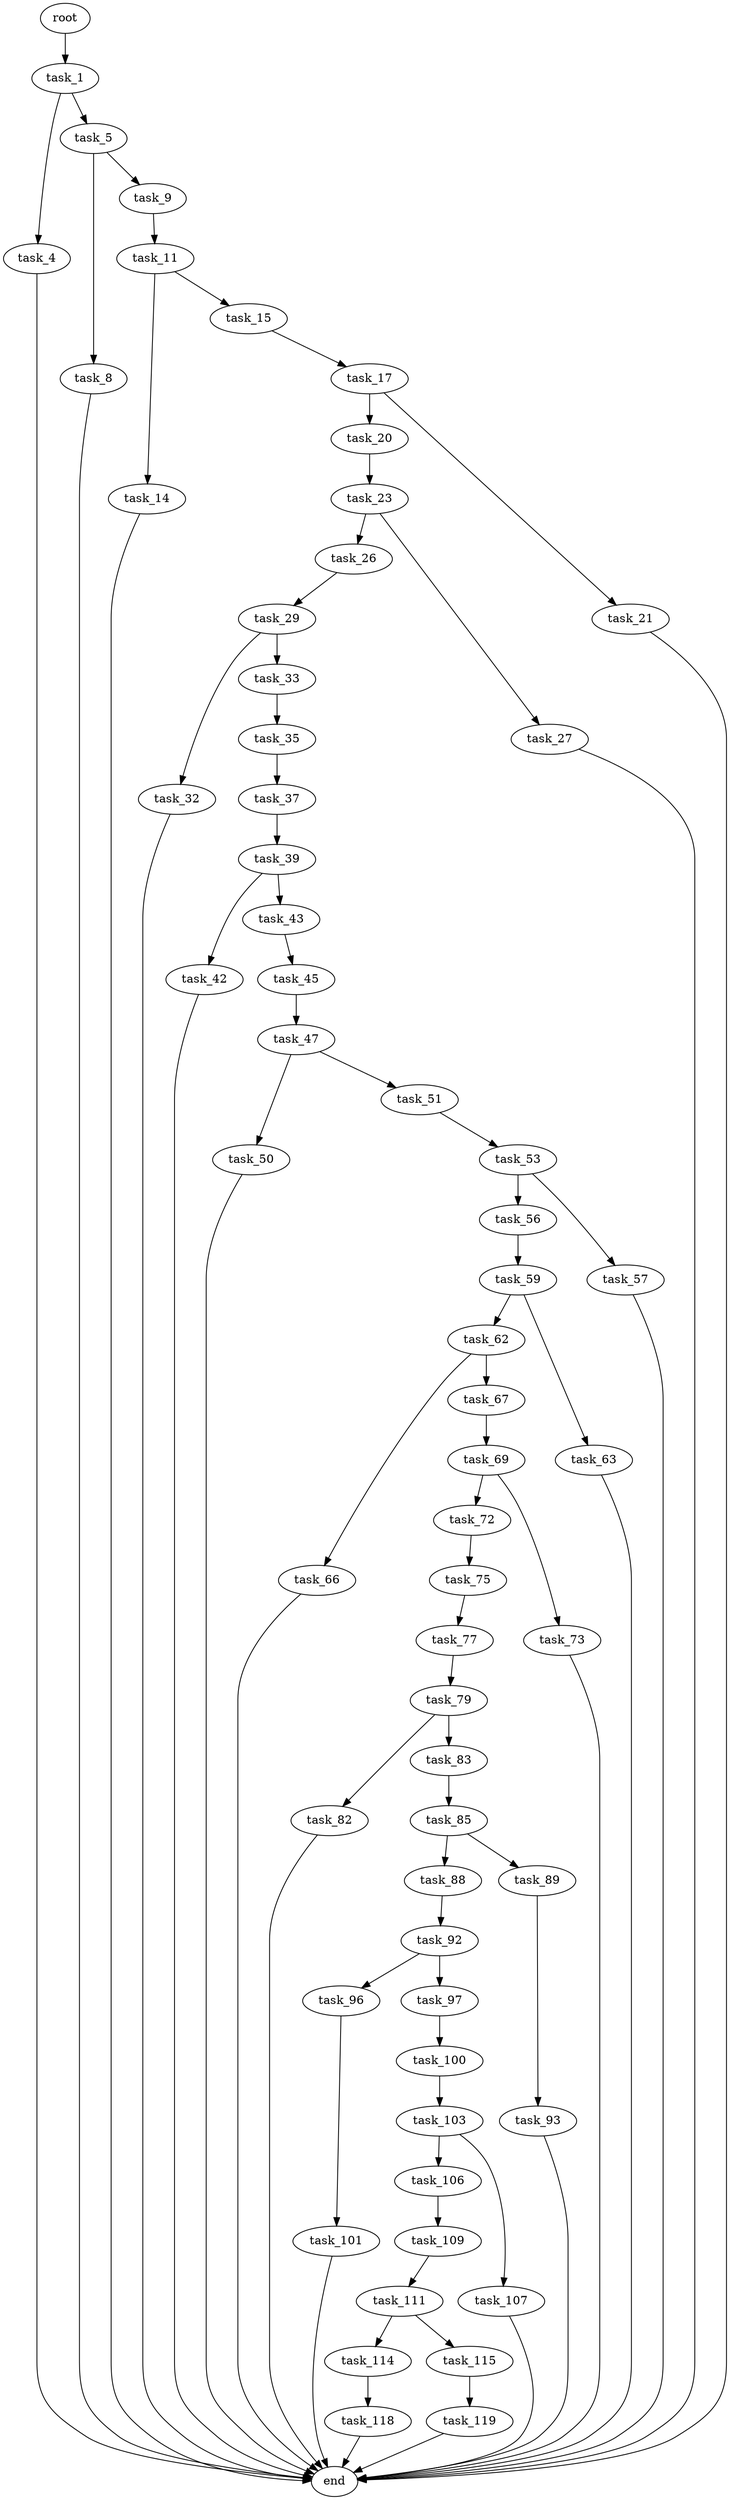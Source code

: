 digraph G {
  root [size="0.000000"];
  task_1 [size="278120127480.000000"];
  task_4 [size="5176512111.000000"];
  task_5 [size="654739377161.000000"];
  end [size="0.000000"];
  task_8 [size="231928233984.000000"];
  task_9 [size="782757789696.000000"];
  task_11 [size="1073741824000.000000"];
  task_14 [size="782757789696.000000"];
  task_15 [size="231928233984.000000"];
  task_17 [size="529771801208.000000"];
  task_20 [size="6886871517.000000"];
  task_21 [size="368293445632.000000"];
  task_23 [size="2605886284.000000"];
  task_26 [size="134217728000.000000"];
  task_27 [size="397015577415.000000"];
  task_29 [size="549755813888.000000"];
  task_32 [size="782757789696.000000"];
  task_33 [size="9930489599.000000"];
  task_35 [size="549755813888.000000"];
  task_37 [size="10655268888.000000"];
  task_39 [size="368293445632.000000"];
  task_42 [size="14945086258.000000"];
  task_43 [size="392875489442.000000"];
  task_45 [size="9858329798.000000"];
  task_47 [size="186161967732.000000"];
  task_50 [size="373258160234.000000"];
  task_51 [size="41472400120.000000"];
  task_53 [size="782757789696.000000"];
  task_56 [size="23002549064.000000"];
  task_57 [size="25079194512.000000"];
  task_59 [size="33683556568.000000"];
  task_62 [size="1073741824000.000000"];
  task_63 [size="68719476736.000000"];
  task_66 [size="26072298597.000000"];
  task_67 [size="368293445632.000000"];
  task_69 [size="1292257129265.000000"];
  task_72 [size="11102625988.000000"];
  task_73 [size="293005304490.000000"];
  task_75 [size="43660267497.000000"];
  task_77 [size="368293445632.000000"];
  task_79 [size="368293445632.000000"];
  task_82 [size="430040687648.000000"];
  task_83 [size="838522336059.000000"];
  task_85 [size="122180222541.000000"];
  task_88 [size="1237430142863.000000"];
  task_89 [size="368293445632.000000"];
  task_92 [size="146912302213.000000"];
  task_93 [size="154788619097.000000"];
  task_96 [size="4880860058.000000"];
  task_97 [size="8589934592.000000"];
  task_101 [size="549755813888.000000"];
  task_100 [size="572022064967.000000"];
  task_103 [size="14418703941.000000"];
  task_106 [size="549755813888.000000"];
  task_107 [size="8589934592.000000"];
  task_109 [size="2701435398.000000"];
  task_111 [size="102593362897.000000"];
  task_114 [size="68719476736.000000"];
  task_115 [size="28991029248.000000"];
  task_118 [size="28991029248.000000"];
  task_119 [size="12685362738.000000"];

  root -> task_1 [size="1.000000"];
  task_1 -> task_4 [size="536870912.000000"];
  task_1 -> task_5 [size="536870912.000000"];
  task_4 -> end [size="1.000000"];
  task_5 -> task_8 [size="679477248.000000"];
  task_5 -> task_9 [size="679477248.000000"];
  task_8 -> end [size="1.000000"];
  task_9 -> task_11 [size="679477248.000000"];
  task_11 -> task_14 [size="838860800.000000"];
  task_11 -> task_15 [size="838860800.000000"];
  task_14 -> end [size="1.000000"];
  task_15 -> task_17 [size="301989888.000000"];
  task_17 -> task_20 [size="536870912.000000"];
  task_17 -> task_21 [size="536870912.000000"];
  task_20 -> task_23 [size="134217728.000000"];
  task_21 -> end [size="1.000000"];
  task_23 -> task_26 [size="75497472.000000"];
  task_23 -> task_27 [size="75497472.000000"];
  task_26 -> task_29 [size="209715200.000000"];
  task_27 -> end [size="1.000000"];
  task_29 -> task_32 [size="536870912.000000"];
  task_29 -> task_33 [size="536870912.000000"];
  task_32 -> end [size="1.000000"];
  task_33 -> task_35 [size="301989888.000000"];
  task_35 -> task_37 [size="536870912.000000"];
  task_37 -> task_39 [size="209715200.000000"];
  task_39 -> task_42 [size="411041792.000000"];
  task_39 -> task_43 [size="411041792.000000"];
  task_42 -> end [size="1.000000"];
  task_43 -> task_45 [size="301989888.000000"];
  task_45 -> task_47 [size="209715200.000000"];
  task_47 -> task_50 [size="536870912.000000"];
  task_47 -> task_51 [size="536870912.000000"];
  task_50 -> end [size="1.000000"];
  task_51 -> task_53 [size="679477248.000000"];
  task_53 -> task_56 [size="679477248.000000"];
  task_53 -> task_57 [size="679477248.000000"];
  task_56 -> task_59 [size="411041792.000000"];
  task_57 -> end [size="1.000000"];
  task_59 -> task_62 [size="536870912.000000"];
  task_59 -> task_63 [size="536870912.000000"];
  task_62 -> task_66 [size="838860800.000000"];
  task_62 -> task_67 [size="838860800.000000"];
  task_63 -> end [size="1.000000"];
  task_66 -> end [size="1.000000"];
  task_67 -> task_69 [size="411041792.000000"];
  task_69 -> task_72 [size="838860800.000000"];
  task_69 -> task_73 [size="838860800.000000"];
  task_72 -> task_75 [size="209715200.000000"];
  task_73 -> end [size="1.000000"];
  task_75 -> task_77 [size="75497472.000000"];
  task_77 -> task_79 [size="411041792.000000"];
  task_79 -> task_82 [size="411041792.000000"];
  task_79 -> task_83 [size="411041792.000000"];
  task_82 -> end [size="1.000000"];
  task_83 -> task_85 [size="679477248.000000"];
  task_85 -> task_88 [size="209715200.000000"];
  task_85 -> task_89 [size="209715200.000000"];
  task_88 -> task_92 [size="838860800.000000"];
  task_89 -> task_93 [size="411041792.000000"];
  task_92 -> task_96 [size="679477248.000000"];
  task_92 -> task_97 [size="679477248.000000"];
  task_93 -> end [size="1.000000"];
  task_96 -> task_101 [size="536870912.000000"];
  task_97 -> task_100 [size="33554432.000000"];
  task_101 -> end [size="1.000000"];
  task_100 -> task_103 [size="679477248.000000"];
  task_103 -> task_106 [size="679477248.000000"];
  task_103 -> task_107 [size="679477248.000000"];
  task_106 -> task_109 [size="536870912.000000"];
  task_107 -> end [size="1.000000"];
  task_109 -> task_111 [size="75497472.000000"];
  task_111 -> task_114 [size="75497472.000000"];
  task_111 -> task_115 [size="75497472.000000"];
  task_114 -> task_118 [size="134217728.000000"];
  task_115 -> task_119 [size="75497472.000000"];
  task_118 -> end [size="1.000000"];
  task_119 -> end [size="1.000000"];
}
